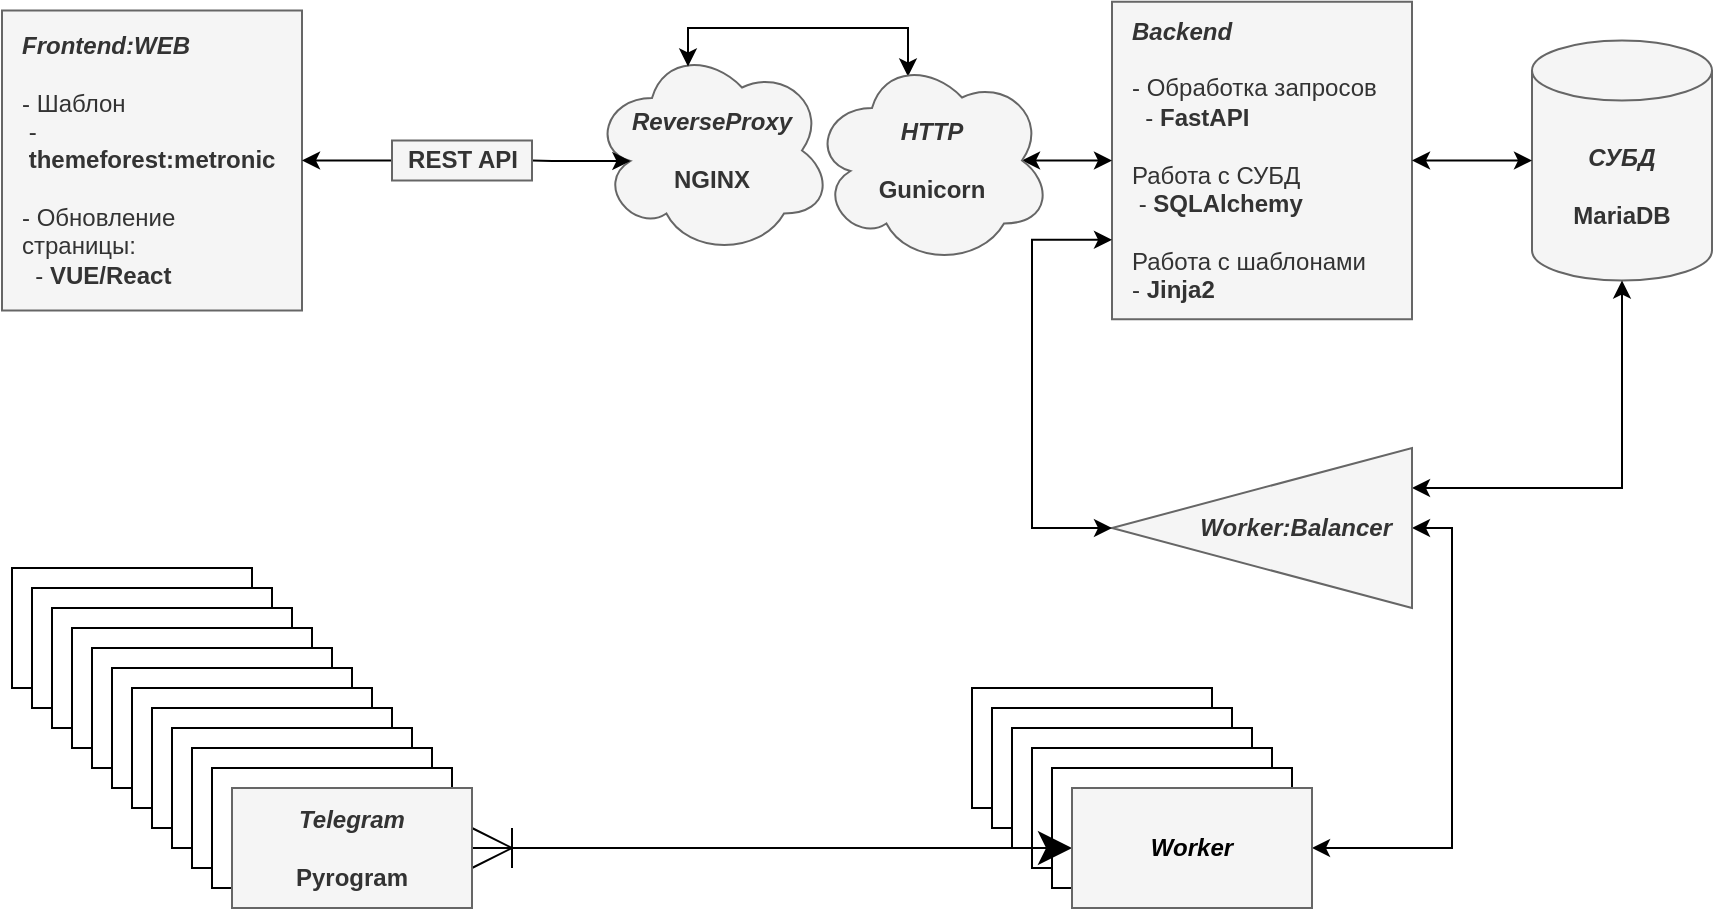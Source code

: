 <mxfile>
    <diagram name="Страница 1" id="55mwgQ1KtyR7YRagaNMq">
        <mxGraphModel dx="1278" dy="315" grid="1" gridSize="10" guides="1" tooltips="1" connect="1" arrows="1" fold="1" page="1" pageScale="1" pageWidth="827" pageHeight="1169" math="0" shadow="0">
            <root>
                <mxCell id="0"/>
                <mxCell id="1" parent="0"/>
                <mxCell id="RfyV9sNuoVxRz6jdElQM-48" value="" style="rounded=0;whiteSpace=wrap;html=1;" parent="1" vertex="1">
                    <mxGeometry x="-40" y="340" width="120" height="60" as="geometry"/>
                </mxCell>
                <mxCell id="RfyV9sNuoVxRz6jdElQM-49" value="" style="rounded=0;whiteSpace=wrap;html=1;" parent="1" vertex="1">
                    <mxGeometry x="-30" y="350" width="120" height="60" as="geometry"/>
                </mxCell>
                <mxCell id="RfyV9sNuoVxRz6jdElQM-50" value="" style="rounded=0;whiteSpace=wrap;html=1;" parent="1" vertex="1">
                    <mxGeometry x="-20" y="360" width="120" height="60" as="geometry"/>
                </mxCell>
                <mxCell id="RfyV9sNuoVxRz6jdElQM-51" value="" style="rounded=0;whiteSpace=wrap;html=1;" parent="1" vertex="1">
                    <mxGeometry x="-10" y="370" width="120" height="60" as="geometry"/>
                </mxCell>
                <mxCell id="RfyV9sNuoVxRz6jdElQM-52" value="" style="rounded=0;whiteSpace=wrap;html=1;" parent="1" vertex="1">
                    <mxGeometry y="380" width="120" height="60" as="geometry"/>
                </mxCell>
                <mxCell id="RfyV9sNuoVxRz6jdElQM-43" value="" style="rounded=0;whiteSpace=wrap;html=1;" parent="1" vertex="1">
                    <mxGeometry x="10" y="390" width="120" height="60" as="geometry"/>
                </mxCell>
                <mxCell id="RfyV9sNuoVxRz6jdElQM-44" value="" style="rounded=0;whiteSpace=wrap;html=1;" parent="1" vertex="1">
                    <mxGeometry x="20" y="400" width="120" height="60" as="geometry"/>
                </mxCell>
                <mxCell id="RfyV9sNuoVxRz6jdElQM-45" value="" style="rounded=0;whiteSpace=wrap;html=1;" parent="1" vertex="1">
                    <mxGeometry x="30" y="410" width="120" height="60" as="geometry"/>
                </mxCell>
                <mxCell id="RfyV9sNuoVxRz6jdElQM-46" value="" style="rounded=0;whiteSpace=wrap;html=1;" parent="1" vertex="1">
                    <mxGeometry x="40" y="420" width="120" height="60" as="geometry"/>
                </mxCell>
                <mxCell id="RfyV9sNuoVxRz6jdElQM-47" value="" style="rounded=0;whiteSpace=wrap;html=1;" parent="1" vertex="1">
                    <mxGeometry x="50" y="430" width="120" height="60" as="geometry"/>
                </mxCell>
                <mxCell id="RfyV9sNuoVxRz6jdElQM-1" value="&lt;div style=&quot;&quot;&gt;&lt;b&gt;&lt;i&gt;СУБД&lt;/i&gt;&lt;br&gt;&lt;/b&gt;&lt;br&gt;&lt;/div&gt;&lt;div style=&quot;&quot;&gt;&lt;span style=&quot;background-color: initial;&quot;&gt;&lt;b&gt;MariaDB&lt;/b&gt;&lt;/span&gt;&lt;/div&gt;" style="shape=cylinder3;whiteSpace=wrap;html=1;boundedLbl=1;backgroundOutline=1;size=15;align=center;fillColor=#f5f5f5;fontColor=#333333;strokeColor=#666666;" parent="1" vertex="1">
                    <mxGeometry x="720" y="76.25" width="90" height="120" as="geometry"/>
                </mxCell>
                <mxCell id="RfyV9sNuoVxRz6jdElQM-2" value="&lt;div style=&quot;&quot;&gt;&lt;span style=&quot;background-color: initial;&quot;&gt;&lt;b style=&quot;&quot;&gt;&lt;i&gt;Backend&lt;/i&gt;&lt;/b&gt;&lt;br&gt;&lt;br&gt;&lt;/span&gt;&lt;/div&gt;&lt;div style=&quot;&quot;&gt;&lt;span style=&quot;background-color: initial;&quot;&gt;- Обработка запросов&lt;/span&gt;&lt;/div&gt;&amp;nbsp; - &lt;b&gt;FastAPI&lt;/b&gt;&lt;br&gt;&lt;br&gt;Работа с СУБД&lt;br&gt;&amp;nbsp;- &lt;b&gt;SQLAlchemy&lt;/b&gt;&lt;br&gt;&lt;br&gt;Работа с шаблонами&lt;br&gt;- &lt;b&gt;Jinja2&lt;/b&gt;" style="rounded=0;whiteSpace=wrap;html=1;align=left;fillColor=#f5f5f5;fontColor=#333333;strokeColor=#666666;spacingRight=0;spacing=10;" parent="1" vertex="1">
                    <mxGeometry x="510" y="56.875" width="150" height="158.75" as="geometry"/>
                </mxCell>
                <mxCell id="RfyV9sNuoVxRz6jdElQM-3" value="" style="endArrow=classic;startArrow=classic;html=1;rounded=0;entryX=0;entryY=0.5;entryDx=0;entryDy=0;entryPerimeter=0;exitX=1;exitY=0.5;exitDx=0;exitDy=0;" parent="1" source="RfyV9sNuoVxRz6jdElQM-2" target="RfyV9sNuoVxRz6jdElQM-1" edge="1">
                    <mxGeometry width="50" height="50" relative="1" as="geometry">
                        <mxPoint x="590" y="197.5" as="sourcePoint"/>
                        <mxPoint x="640" y="147.5" as="targetPoint"/>
                    </mxGeometry>
                </mxCell>
                <mxCell id="RfyV9sNuoVxRz6jdElQM-4" value="&lt;b style=&quot;font-style: italic;&quot;&gt;Frontend:WEB&lt;/b&gt;&lt;br&gt;&lt;br&gt;- Шаблон&lt;br&gt;&amp;nbsp;-&amp;nbsp;&lt;b&gt;themeforest:metronic&lt;/b&gt;&lt;br&gt;&lt;br&gt;- Обновление страницы:&lt;br&gt;&amp;nbsp; - &lt;b&gt;VUE/React&lt;/b&gt;" style="whiteSpace=wrap;html=1;align=left;rounded=0;fillColor=#f5f5f5;fontColor=#333333;strokeColor=#666666;spacing=10;" parent="1" vertex="1">
                    <mxGeometry x="-45" y="61.25" width="150" height="150" as="geometry"/>
                </mxCell>
                <mxCell id="RfyV9sNuoVxRz6jdElQM-9" style="edgeStyle=orthogonalEdgeStyle;rounded=0;orthogonalLoop=1;jettySize=auto;html=1;entryX=1;entryY=0.5;entryDx=0;entryDy=0;startArrow=none;startFill=1;" parent="1" source="RfyV9sNuoVxRz6jdElQM-11" target="RfyV9sNuoVxRz6jdElQM-4" edge="1">
                    <mxGeometry relative="1" as="geometry"/>
                </mxCell>
                <mxCell id="RfyV9sNuoVxRz6jdElQM-7" value="&lt;b&gt;&lt;i&gt;ReverseProxy&lt;/i&gt;&lt;br&gt;&lt;br&gt;NGINX&lt;br&gt;&lt;/b&gt;" style="ellipse;shape=cloud;whiteSpace=wrap;html=1;fillColor=#f5f5f5;fontColor=#333333;strokeColor=#666666;spacing=0;" parent="1" vertex="1">
                    <mxGeometry x="250" y="78.75" width="120" height="105" as="geometry"/>
                </mxCell>
                <mxCell id="RfyV9sNuoVxRz6jdElQM-10" value="" style="edgeStyle=orthogonalEdgeStyle;rounded=0;orthogonalLoop=1;jettySize=auto;html=1;entryX=1;entryY=0.5;entryDx=0;entryDy=0;startArrow=classic;startFill=1;endArrow=none;exitX=0.16;exitY=0.55;exitDx=0;exitDy=0;exitPerimeter=0;" parent="1" source="RfyV9sNuoVxRz6jdElQM-7" target="RfyV9sNuoVxRz6jdElQM-11" edge="1">
                    <mxGeometry relative="1" as="geometry">
                        <mxPoint x="310" y="140" as="sourcePoint"/>
                        <mxPoint x="200" y="140" as="targetPoint"/>
                    </mxGeometry>
                </mxCell>
                <mxCell id="RfyV9sNuoVxRz6jdElQM-11" value="&lt;b&gt;REST API&lt;/b&gt;" style="text;html=1;align=center;verticalAlign=middle;resizable=0;points=[];autosize=1;strokeColor=#666666;fillColor=#f5f5f5;fontColor=#333333;spacing=0;" parent="1" vertex="1">
                    <mxGeometry x="150" y="126.25" width="70" height="20" as="geometry"/>
                </mxCell>
                <mxCell id="RfyV9sNuoVxRz6jdElQM-23" style="edgeStyle=orthogonalEdgeStyle;rounded=0;orthogonalLoop=1;jettySize=auto;html=1;exitX=0;exitY=0.5;exitDx=0;exitDy=0;entryX=1;entryY=0.5;entryDx=0;entryDy=0;startArrow=classic;startFill=1;" parent="1" source="RfyV9sNuoVxRz6jdElQM-16" target="RfyV9sNuoVxRz6jdElQM-30" edge="1">
                    <mxGeometry relative="1" as="geometry">
                        <mxPoint x="600" y="470" as="targetPoint"/>
                        <Array as="points">
                            <mxPoint x="680" y="320"/>
                            <mxPoint x="680" y="480"/>
                        </Array>
                    </mxGeometry>
                </mxCell>
                <mxCell id="RfyV9sNuoVxRz6jdElQM-31" style="edgeStyle=orthogonalEdgeStyle;rounded=0;orthogonalLoop=1;jettySize=auto;html=1;exitX=0;exitY=0.75;exitDx=0;exitDy=0;entryX=0.5;entryY=1;entryDx=0;entryDy=0;entryPerimeter=0;startArrow=classic;startFill=1;" parent="1" source="RfyV9sNuoVxRz6jdElQM-16" target="RfyV9sNuoVxRz6jdElQM-1" edge="1">
                    <mxGeometry relative="1" as="geometry"/>
                </mxCell>
                <mxCell id="RfyV9sNuoVxRz6jdElQM-16" value="&lt;b&gt;&lt;i&gt;Worker:Balancer&lt;/i&gt;&lt;/b&gt;" style="triangle;whiteSpace=wrap;html=1;align=right;direction=west;spacing=10;fillColor=#f5f5f5;fontColor=#333333;strokeColor=#666666;" parent="1" vertex="1">
                    <mxGeometry x="510" y="280" width="150" height="80" as="geometry"/>
                </mxCell>
                <mxCell id="RfyV9sNuoVxRz6jdElQM-18" value="" style="rounded=0;whiteSpace=wrap;html=1;" parent="1" vertex="1">
                    <mxGeometry x="440" y="400" width="120" height="60" as="geometry"/>
                </mxCell>
                <mxCell id="RfyV9sNuoVxRz6jdElQM-26" value="" style="rounded=0;whiteSpace=wrap;html=1;" parent="1" vertex="1">
                    <mxGeometry x="450" y="410" width="120" height="60" as="geometry"/>
                </mxCell>
                <mxCell id="RfyV9sNuoVxRz6jdElQM-27" value="" style="rounded=0;whiteSpace=wrap;html=1;" parent="1" vertex="1">
                    <mxGeometry x="460" y="420" width="120" height="60" as="geometry"/>
                </mxCell>
                <mxCell id="RfyV9sNuoVxRz6jdElQM-28" value="" style="rounded=0;whiteSpace=wrap;html=1;" parent="1" vertex="1">
                    <mxGeometry x="470" y="430" width="120" height="60" as="geometry"/>
                </mxCell>
                <mxCell id="RfyV9sNuoVxRz6jdElQM-29" value="" style="rounded=0;whiteSpace=wrap;html=1;" parent="1" vertex="1">
                    <mxGeometry x="480" y="440" width="120" height="60" as="geometry"/>
                </mxCell>
                <mxCell id="RfyV9sNuoVxRz6jdElQM-53" style="edgeStyle=orthogonalEdgeStyle;orthogonalLoop=1;jettySize=auto;html=1;exitX=0;exitY=0.5;exitDx=0;exitDy=0;startArrow=classic;startFill=1;endArrow=ERoneToMany;endFill=0;startSize=14;endSize=18;fillColor=#f8cecc;strokeColor=#000000;rounded=0;" parent="1" source="RfyV9sNuoVxRz6jdElQM-30" target="RfyV9sNuoVxRz6jdElQM-40" edge="1">
                    <mxGeometry relative="1" as="geometry"/>
                </mxCell>
                <mxCell id="RfyV9sNuoVxRz6jdElQM-30" value="&lt;b&gt;&lt;i&gt;&lt;font color=&quot;#000000&quot;&gt;Worker&lt;/font&gt;&lt;/i&gt;&lt;/b&gt;" style="rounded=0;whiteSpace=wrap;html=1;fillColor=#f5f5f5;strokeColor=#666666;fontColor=#333333;" parent="1" vertex="1">
                    <mxGeometry x="490" y="450" width="120" height="60" as="geometry"/>
                </mxCell>
                <mxCell id="RfyV9sNuoVxRz6jdElQM-37" style="rounded=0;orthogonalLoop=1;jettySize=auto;html=1;exitX=0.875;exitY=0.5;exitDx=0;exitDy=0;exitPerimeter=0;entryX=0;entryY=0.5;entryDx=0;entryDy=0;startArrow=classic;startFill=1;" parent="1" source="RfyV9sNuoVxRz6jdElQM-33" target="RfyV9sNuoVxRz6jdElQM-2" edge="1">
                    <mxGeometry relative="1" as="geometry"/>
                </mxCell>
                <mxCell id="RfyV9sNuoVxRz6jdElQM-39" style="edgeStyle=orthogonalEdgeStyle;rounded=0;orthogonalLoop=1;jettySize=auto;html=1;entryX=0.4;entryY=0.1;entryDx=0;entryDy=0;entryPerimeter=0;startArrow=classic;startFill=1;exitX=0.4;exitY=0.1;exitDx=0;exitDy=0;exitPerimeter=0;" parent="1" source="RfyV9sNuoVxRz6jdElQM-33" target="RfyV9sNuoVxRz6jdElQM-7" edge="1">
                    <mxGeometry relative="1" as="geometry">
                        <Array as="points">
                            <mxPoint x="408" y="70"/>
                            <mxPoint x="298" y="70"/>
                        </Array>
                    </mxGeometry>
                </mxCell>
                <mxCell id="RfyV9sNuoVxRz6jdElQM-33" value="&lt;b&gt;&lt;i&gt;HTTP&lt;/i&gt;&lt;br&gt;&lt;br&gt;Gunicorn&lt;/b&gt;" style="ellipse;shape=cloud;whiteSpace=wrap;html=1;fillColor=#f5f5f5;fontColor=#333333;strokeColor=#666666;spacing=0;" parent="1" vertex="1">
                    <mxGeometry x="360" y="83.75" width="120" height="105" as="geometry"/>
                </mxCell>
                <mxCell id="RfyV9sNuoVxRz6jdElQM-42" value="" style="rounded=0;whiteSpace=wrap;html=1;" parent="1" vertex="1">
                    <mxGeometry x="60" y="440" width="120" height="60" as="geometry"/>
                </mxCell>
                <mxCell id="RfyV9sNuoVxRz6jdElQM-40" value="&lt;b&gt;&lt;i&gt;Telegram&lt;/i&gt;&lt;br&gt;&lt;br&gt;Pyrogram&lt;br&gt;&lt;/b&gt;" style="rounded=0;whiteSpace=wrap;html=1;fillColor=#f5f5f5;fontColor=#333333;strokeColor=#666666;" parent="1" vertex="1">
                    <mxGeometry x="70" y="450" width="120" height="60" as="geometry"/>
                </mxCell>
                <mxCell id="RfyV9sNuoVxRz6jdElQM-55" style="rounded=0;orthogonalLoop=1;jettySize=auto;html=1;exitX=1;exitY=0.5;exitDx=0;exitDy=0;entryX=0;entryY=0.75;entryDx=0;entryDy=0;startArrow=classic;startFill=1;edgeStyle=orthogonalEdgeStyle;" parent="1" source="RfyV9sNuoVxRz6jdElQM-16" target="RfyV9sNuoVxRz6jdElQM-2" edge="1">
                    <mxGeometry relative="1" as="geometry">
                        <mxPoint x="440" y="260" as="sourcePoint"/>
                        <mxPoint x="485" y="260" as="targetPoint"/>
                        <Array as="points">
                            <mxPoint x="470" y="320"/>
                            <mxPoint x="470" y="176"/>
                        </Array>
                    </mxGeometry>
                </mxCell>
            </root>
        </mxGraphModel>
    </diagram>
</mxfile>